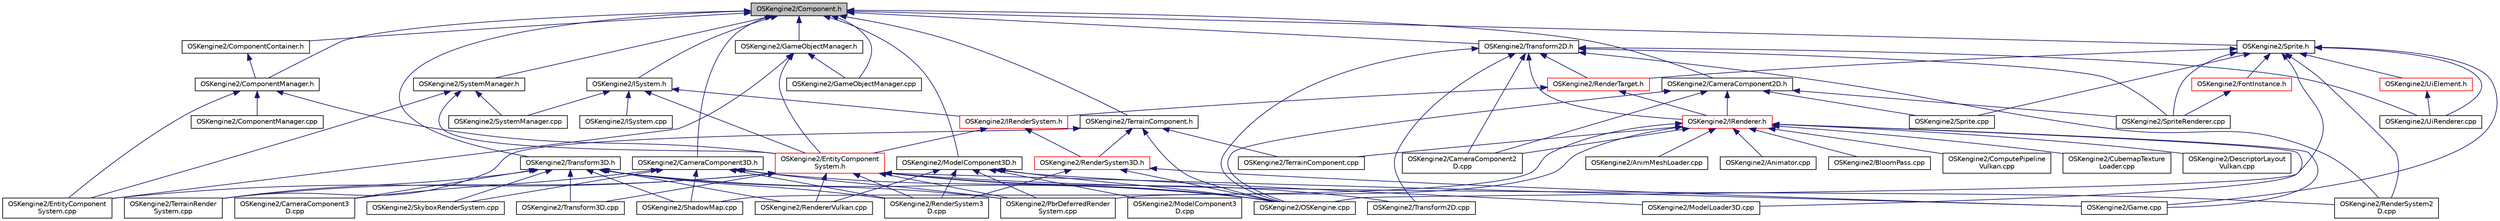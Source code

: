 digraph "OSKengine2/Component.h"
{
 // LATEX_PDF_SIZE
  edge [fontname="Helvetica",fontsize="10",labelfontname="Helvetica",labelfontsize="10"];
  node [fontname="Helvetica",fontsize="10",shape=record];
  Node1 [label="OSKengine2/Component.h",height=0.2,width=0.4,color="black", fillcolor="grey75", style="filled", fontcolor="black",tooltip=" "];
  Node1 -> Node2 [dir="back",color="midnightblue",fontsize="10",style="solid"];
  Node2 [label="OSKengine2/CameraComponent2D.h",height=0.2,width=0.4,color="black", fillcolor="white", style="filled",URL="$_camera_component2_d_8h.html",tooltip=" "];
  Node2 -> Node3 [dir="back",color="midnightblue",fontsize="10",style="solid"];
  Node3 [label="OSKengine2/CameraComponent2\lD.cpp",height=0.2,width=0.4,color="black", fillcolor="white", style="filled",URL="$_camera_component2_d_8cpp.html",tooltip=" "];
  Node2 -> Node4 [dir="back",color="midnightblue",fontsize="10",style="solid"];
  Node4 [label="OSKengine2/IRenderer.h",height=0.2,width=0.4,color="red", fillcolor="white", style="filled",URL="$_i_renderer_8h.html",tooltip=" "];
  Node4 -> Node5 [dir="back",color="midnightblue",fontsize="10",style="solid"];
  Node5 [label="OSKengine2/AnimMeshLoader.cpp",height=0.2,width=0.4,color="black", fillcolor="white", style="filled",URL="$_anim_mesh_loader_8cpp.html",tooltip=" "];
  Node4 -> Node6 [dir="back",color="midnightblue",fontsize="10",style="solid"];
  Node6 [label="OSKengine2/Animator.cpp",height=0.2,width=0.4,color="black", fillcolor="white", style="filled",URL="$_animator_8cpp.html",tooltip=" "];
  Node4 -> Node7 [dir="back",color="midnightblue",fontsize="10",style="solid"];
  Node7 [label="OSKengine2/BloomPass.cpp",height=0.2,width=0.4,color="black", fillcolor="white", style="filled",URL="$_bloom_pass_8cpp.html",tooltip=" "];
  Node4 -> Node3 [dir="back",color="midnightblue",fontsize="10",style="solid"];
  Node4 -> Node8 [dir="back",color="midnightblue",fontsize="10",style="solid"];
  Node8 [label="OSKengine2/ComputePipeline\lVulkan.cpp",height=0.2,width=0.4,color="black", fillcolor="white", style="filled",URL="$_compute_pipeline_vulkan_8cpp.html",tooltip=" "];
  Node4 -> Node9 [dir="back",color="midnightblue",fontsize="10",style="solid"];
  Node9 [label="OSKengine2/CubemapTexture\lLoader.cpp",height=0.2,width=0.4,color="black", fillcolor="white", style="filled",URL="$_cubemap_texture_loader_8cpp.html",tooltip=" "];
  Node4 -> Node10 [dir="back",color="midnightblue",fontsize="10",style="solid"];
  Node10 [label="OSKengine2/DescriptorLayout\lVulkan.cpp",height=0.2,width=0.4,color="black", fillcolor="white", style="filled",URL="$_descriptor_layout_vulkan_8cpp.html",tooltip=" "];
  Node4 -> Node14 [dir="back",color="midnightblue",fontsize="10",style="solid"];
  Node14 [label="OSKengine2/Game.cpp",height=0.2,width=0.4,color="black", fillcolor="white", style="filled",URL="$_game_8cpp.html",tooltip=" "];
  Node4 -> Node28 [dir="back",color="midnightblue",fontsize="10",style="solid"];
  Node28 [label="OSKengine2/ModelLoader3D.cpp",height=0.2,width=0.4,color="black", fillcolor="white", style="filled",URL="$_model_loader3_d_8cpp.html",tooltip=" "];
  Node4 -> Node39 [dir="back",color="midnightblue",fontsize="10",style="solid"];
  Node39 [label="OSKengine2/PbrDeferredRender\lSystem.cpp",height=0.2,width=0.4,color="black", fillcolor="white", style="filled",URL="$_pbr_deferred_render_system_8cpp.html",tooltip=" "];
  Node4 -> Node64 [dir="back",color="midnightblue",fontsize="10",style="solid"];
  Node64 [label="OSKengine2/ShadowMap.cpp",height=0.2,width=0.4,color="black", fillcolor="white", style="filled",URL="$_shadow_map_8cpp.html",tooltip=" "];
  Node4 -> Node71 [dir="back",color="midnightblue",fontsize="10",style="solid"];
  Node71 [label="OSKengine2/TerrainComponent.cpp",height=0.2,width=0.4,color="black", fillcolor="white", style="filled",URL="$_terrain_component_8cpp.html",tooltip=" "];
  Node2 -> Node38 [dir="back",color="midnightblue",fontsize="10",style="solid"];
  Node38 [label="OSKengine2/OSKengine.cpp",height=0.2,width=0.4,color="black", fillcolor="white", style="filled",URL="$_o_s_kengine_8cpp.html",tooltip=" "];
  Node2 -> Node80 [dir="back",color="midnightblue",fontsize="10",style="solid"];
  Node80 [label="OSKengine2/Sprite.cpp",height=0.2,width=0.4,color="black", fillcolor="white", style="filled",URL="$_sprite_8cpp.html",tooltip=" "];
  Node2 -> Node81 [dir="back",color="midnightblue",fontsize="10",style="solid"];
  Node81 [label="OSKengine2/SpriteRenderer.cpp",height=0.2,width=0.4,color="black", fillcolor="white", style="filled",URL="$_sprite_renderer_8cpp.html",tooltip=" "];
  Node1 -> Node82 [dir="back",color="midnightblue",fontsize="10",style="solid"];
  Node82 [label="OSKengine2/CameraComponent3D.h",height=0.2,width=0.4,color="black", fillcolor="white", style="filled",URL="$_camera_component3_d_8h.html",tooltip=" "];
  Node82 -> Node32 [dir="back",color="midnightblue",fontsize="10",style="solid"];
  Node32 [label="OSKengine2/CameraComponent3\lD.cpp",height=0.2,width=0.4,color="black", fillcolor="white", style="filled",URL="$_camera_component3_d_8cpp.html",tooltip=" "];
  Node82 -> Node38 [dir="back",color="midnightblue",fontsize="10",style="solid"];
  Node82 -> Node39 [dir="back",color="midnightblue",fontsize="10",style="solid"];
  Node82 -> Node41 [dir="back",color="midnightblue",fontsize="10",style="solid"];
  Node41 [label="OSKengine2/RenderSystem3\lD.cpp",height=0.2,width=0.4,color="black", fillcolor="white", style="filled",URL="$_render_system3_d_8cpp.html",tooltip=" "];
  Node82 -> Node64 [dir="back",color="midnightblue",fontsize="10",style="solid"];
  Node82 -> Node65 [dir="back",color="midnightblue",fontsize="10",style="solid"];
  Node65 [label="OSKengine2/SkyboxRenderSystem.cpp",height=0.2,width=0.4,color="black", fillcolor="white", style="filled",URL="$_skybox_render_system_8cpp.html",tooltip=" "];
  Node1 -> Node83 [dir="back",color="midnightblue",fontsize="10",style="solid"];
  Node83 [label="OSKengine2/ComponentContainer.h",height=0.2,width=0.4,color="black", fillcolor="white", style="filled",URL="$_component_container_8h.html",tooltip=" "];
  Node83 -> Node84 [dir="back",color="midnightblue",fontsize="10",style="solid"];
  Node84 [label="OSKengine2/ComponentManager.h",height=0.2,width=0.4,color="black", fillcolor="white", style="filled",URL="$_component_manager_8h.html",tooltip=" "];
  Node84 -> Node85 [dir="back",color="midnightblue",fontsize="10",style="solid"];
  Node85 [label="OSKengine2/ComponentManager.cpp",height=0.2,width=0.4,color="black", fillcolor="white", style="filled",URL="$_component_manager_8cpp.html",tooltip=" "];
  Node84 -> Node37 [dir="back",color="midnightblue",fontsize="10",style="solid"];
  Node37 [label="OSKengine2/EntityComponent\lSystem.cpp",height=0.2,width=0.4,color="black", fillcolor="white", style="filled",URL="$_entity_component_system_8cpp.html",tooltip=" "];
  Node84 -> Node36 [dir="back",color="midnightblue",fontsize="10",style="solid"];
  Node36 [label="OSKengine2/EntityComponent\lSystem.h",height=0.2,width=0.4,color="red", fillcolor="white", style="filled",URL="$_entity_component_system_8h.html",tooltip=" "];
  Node36 -> Node37 [dir="back",color="midnightblue",fontsize="10",style="solid"];
  Node36 -> Node14 [dir="back",color="midnightblue",fontsize="10",style="solid"];
  Node36 -> Node38 [dir="back",color="midnightblue",fontsize="10",style="solid"];
  Node36 -> Node39 [dir="back",color="midnightblue",fontsize="10",style="solid"];
  Node36 -> Node40 [dir="back",color="midnightblue",fontsize="10",style="solid"];
  Node40 [label="OSKengine2/RenderSystem2\lD.cpp",height=0.2,width=0.4,color="black", fillcolor="white", style="filled",URL="$_render_system2_d_8cpp.html",tooltip=" "];
  Node36 -> Node41 [dir="back",color="midnightblue",fontsize="10",style="solid"];
  Node36 -> Node43 [dir="back",color="midnightblue",fontsize="10",style="solid"];
  Node43 [label="OSKengine2/RendererVulkan.cpp",height=0.2,width=0.4,color="black", fillcolor="white", style="filled",URL="$_renderer_vulkan_8cpp.html",tooltip=" "];
  Node36 -> Node44 [dir="back",color="midnightblue",fontsize="10",style="solid"];
  Node44 [label="OSKengine2/TerrainRender\lSystem.cpp",height=0.2,width=0.4,color="black", fillcolor="white", style="filled",URL="$_terrain_render_system_8cpp.html",tooltip=" "];
  Node36 -> Node45 [dir="back",color="midnightblue",fontsize="10",style="solid"];
  Node45 [label="OSKengine2/Transform2D.cpp",height=0.2,width=0.4,color="black", fillcolor="white", style="filled",URL="$_transform2_d_8cpp.html",tooltip=" "];
  Node36 -> Node46 [dir="back",color="midnightblue",fontsize="10",style="solid"];
  Node46 [label="OSKengine2/Transform3D.cpp",height=0.2,width=0.4,color="black", fillcolor="white", style="filled",URL="$_transform3_d_8cpp.html",tooltip=" "];
  Node1 -> Node84 [dir="back",color="midnightblue",fontsize="10",style="solid"];
  Node1 -> Node86 [dir="back",color="midnightblue",fontsize="10",style="solid"];
  Node86 [label="OSKengine2/GameObjectManager.cpp",height=0.2,width=0.4,color="black", fillcolor="white", style="filled",URL="$_game_object_manager_8cpp.html",tooltip=" "];
  Node1 -> Node87 [dir="back",color="midnightblue",fontsize="10",style="solid"];
  Node87 [label="OSKengine2/GameObjectManager.h",height=0.2,width=0.4,color="black", fillcolor="white", style="filled",URL="$_game_object_manager_8h.html",tooltip=" "];
  Node87 -> Node37 [dir="back",color="midnightblue",fontsize="10",style="solid"];
  Node87 -> Node36 [dir="back",color="midnightblue",fontsize="10",style="solid"];
  Node87 -> Node86 [dir="back",color="midnightblue",fontsize="10",style="solid"];
  Node1 -> Node88 [dir="back",color="midnightblue",fontsize="10",style="solid"];
  Node88 [label="OSKengine2/ISystem.h",height=0.2,width=0.4,color="black", fillcolor="white", style="filled",URL="$_i_system_8h.html",tooltip=" "];
  Node88 -> Node36 [dir="back",color="midnightblue",fontsize="10",style="solid"];
  Node88 -> Node89 [dir="back",color="midnightblue",fontsize="10",style="solid"];
  Node89 [label="OSKengine2/IRenderSystem.h",height=0.2,width=0.4,color="red", fillcolor="white", style="filled",URL="$_i_render_system_8h.html",tooltip=" "];
  Node89 -> Node36 [dir="back",color="midnightblue",fontsize="10",style="solid"];
  Node89 -> Node91 [dir="back",color="midnightblue",fontsize="10",style="solid"];
  Node91 [label="OSKengine2/RenderSystem3D.h",height=0.2,width=0.4,color="red", fillcolor="white", style="filled",URL="$_render_system3_d_8h.html",tooltip=" "];
  Node91 -> Node14 [dir="back",color="midnightblue",fontsize="10",style="solid"];
  Node91 -> Node38 [dir="back",color="midnightblue",fontsize="10",style="solid"];
  Node91 -> Node41 [dir="back",color="midnightblue",fontsize="10",style="solid"];
  Node88 -> Node95 [dir="back",color="midnightblue",fontsize="10",style="solid"];
  Node95 [label="OSKengine2/ISystem.cpp",height=0.2,width=0.4,color="black", fillcolor="white", style="filled",URL="$_i_system_8cpp.html",tooltip=" "];
  Node88 -> Node96 [dir="back",color="midnightblue",fontsize="10",style="solid"];
  Node96 [label="OSKengine2/SystemManager.cpp",height=0.2,width=0.4,color="black", fillcolor="white", style="filled",URL="$_system_manager_8cpp.html",tooltip=" "];
  Node1 -> Node97 [dir="back",color="midnightblue",fontsize="10",style="solid"];
  Node97 [label="OSKengine2/ModelComponent3D.h",height=0.2,width=0.4,color="black", fillcolor="white", style="filled",URL="$_model_component3_d_8h.html",tooltip=" "];
  Node97 -> Node98 [dir="back",color="midnightblue",fontsize="10",style="solid"];
  Node98 [label="OSKengine2/ModelComponent3\lD.cpp",height=0.2,width=0.4,color="black", fillcolor="white", style="filled",URL="$_model_component3_d_8cpp.html",tooltip=" "];
  Node97 -> Node28 [dir="back",color="midnightblue",fontsize="10",style="solid"];
  Node97 -> Node38 [dir="back",color="midnightblue",fontsize="10",style="solid"];
  Node97 -> Node39 [dir="back",color="midnightblue",fontsize="10",style="solid"];
  Node97 -> Node41 [dir="back",color="midnightblue",fontsize="10",style="solid"];
  Node97 -> Node43 [dir="back",color="midnightblue",fontsize="10",style="solid"];
  Node1 -> Node99 [dir="back",color="midnightblue",fontsize="10",style="solid"];
  Node99 [label="OSKengine2/Sprite.h",height=0.2,width=0.4,color="black", fillcolor="white", style="filled",URL="$_sprite_8h.html",tooltip=" "];
  Node99 -> Node100 [dir="back",color="midnightblue",fontsize="10",style="solid"];
  Node100 [label="OSKengine2/FontInstance.h",height=0.2,width=0.4,color="red", fillcolor="white", style="filled",URL="$_font_instance_8h.html",tooltip=" "];
  Node100 -> Node81 [dir="back",color="midnightblue",fontsize="10",style="solid"];
  Node99 -> Node14 [dir="back",color="midnightblue",fontsize="10",style="solid"];
  Node99 -> Node38 [dir="back",color="midnightblue",fontsize="10",style="solid"];
  Node99 -> Node40 [dir="back",color="midnightblue",fontsize="10",style="solid"];
  Node99 -> Node104 [dir="back",color="midnightblue",fontsize="10",style="solid"];
  Node104 [label="OSKengine2/RenderTarget.h",height=0.2,width=0.4,color="red", fillcolor="white", style="filled",URL="$_render_target_8h.html",tooltip=" "];
  Node104 -> Node89 [dir="back",color="midnightblue",fontsize="10",style="solid"];
  Node104 -> Node4 [dir="back",color="midnightblue",fontsize="10",style="solid"];
  Node99 -> Node80 [dir="back",color="midnightblue",fontsize="10",style="solid"];
  Node99 -> Node81 [dir="back",color="midnightblue",fontsize="10",style="solid"];
  Node99 -> Node112 [dir="back",color="midnightblue",fontsize="10",style="solid"];
  Node112 [label="OSKengine2/UiElement.h",height=0.2,width=0.4,color="red", fillcolor="white", style="filled",URL="$_ui_element_8h.html",tooltip=" "];
  Node112 -> Node114 [dir="back",color="midnightblue",fontsize="10",style="solid"];
  Node114 [label="OSKengine2/UiRenderer.cpp",height=0.2,width=0.4,color="black", fillcolor="white", style="filled",URL="$_ui_renderer_8cpp.html",tooltip=" "];
  Node99 -> Node114 [dir="back",color="midnightblue",fontsize="10",style="solid"];
  Node1 -> Node115 [dir="back",color="midnightblue",fontsize="10",style="solid"];
  Node115 [label="OSKengine2/SystemManager.h",height=0.2,width=0.4,color="black", fillcolor="white", style="filled",URL="$_system_manager_8h.html",tooltip=" "];
  Node115 -> Node37 [dir="back",color="midnightblue",fontsize="10",style="solid"];
  Node115 -> Node36 [dir="back",color="midnightblue",fontsize="10",style="solid"];
  Node115 -> Node96 [dir="back",color="midnightblue",fontsize="10",style="solid"];
  Node1 -> Node116 [dir="back",color="midnightblue",fontsize="10",style="solid"];
  Node116 [label="OSKengine2/TerrainComponent.h",height=0.2,width=0.4,color="black", fillcolor="white", style="filled",URL="$_terrain_component_8h.html",tooltip=" "];
  Node116 -> Node38 [dir="back",color="midnightblue",fontsize="10",style="solid"];
  Node116 -> Node91 [dir="back",color="midnightblue",fontsize="10",style="solid"];
  Node116 -> Node71 [dir="back",color="midnightblue",fontsize="10",style="solid"];
  Node116 -> Node44 [dir="back",color="midnightblue",fontsize="10",style="solid"];
  Node1 -> Node117 [dir="back",color="midnightblue",fontsize="10",style="solid"];
  Node117 [label="OSKengine2/Transform2D.h",height=0.2,width=0.4,color="black", fillcolor="white", style="filled",URL="$_transform2_d_8h.html",tooltip=" "];
  Node117 -> Node3 [dir="back",color="midnightblue",fontsize="10",style="solid"];
  Node117 -> Node4 [dir="back",color="midnightblue",fontsize="10",style="solid"];
  Node117 -> Node38 [dir="back",color="midnightblue",fontsize="10",style="solid"];
  Node117 -> Node40 [dir="back",color="midnightblue",fontsize="10",style="solid"];
  Node117 -> Node104 [dir="back",color="midnightblue",fontsize="10",style="solid"];
  Node117 -> Node81 [dir="back",color="midnightblue",fontsize="10",style="solid"];
  Node117 -> Node45 [dir="back",color="midnightblue",fontsize="10",style="solid"];
  Node117 -> Node114 [dir="back",color="midnightblue",fontsize="10",style="solid"];
  Node1 -> Node118 [dir="back",color="midnightblue",fontsize="10",style="solid"];
  Node118 [label="OSKengine2/Transform3D.h",height=0.2,width=0.4,color="black", fillcolor="white", style="filled",URL="$_transform3_d_8h.html",tooltip=" "];
  Node118 -> Node32 [dir="back",color="midnightblue",fontsize="10",style="solid"];
  Node118 -> Node38 [dir="back",color="midnightblue",fontsize="10",style="solid"];
  Node118 -> Node39 [dir="back",color="midnightblue",fontsize="10",style="solid"];
  Node118 -> Node41 [dir="back",color="midnightblue",fontsize="10",style="solid"];
  Node118 -> Node43 [dir="back",color="midnightblue",fontsize="10",style="solid"];
  Node118 -> Node64 [dir="back",color="midnightblue",fontsize="10",style="solid"];
  Node118 -> Node65 [dir="back",color="midnightblue",fontsize="10",style="solid"];
  Node118 -> Node44 [dir="back",color="midnightblue",fontsize="10",style="solid"];
  Node118 -> Node46 [dir="back",color="midnightblue",fontsize="10",style="solid"];
}
